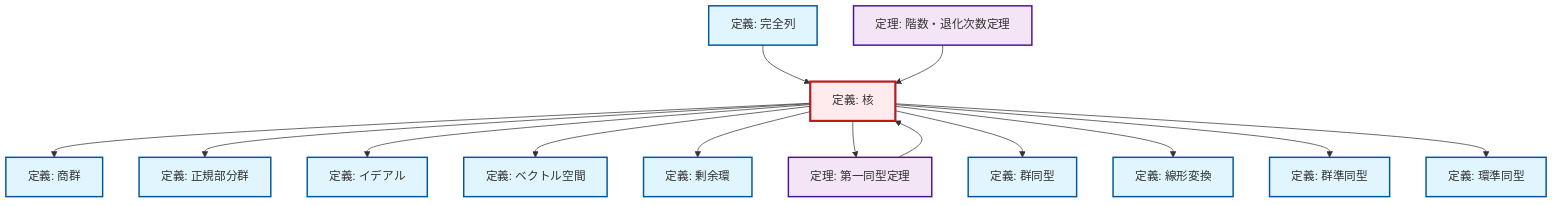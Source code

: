 graph TD
    classDef definition fill:#e1f5fe,stroke:#01579b,stroke-width:2px
    classDef theorem fill:#f3e5f5,stroke:#4a148c,stroke-width:2px
    classDef axiom fill:#fff3e0,stroke:#e65100,stroke-width:2px
    classDef example fill:#e8f5e9,stroke:#1b5e20,stroke-width:2px
    classDef current fill:#ffebee,stroke:#b71c1c,stroke-width:3px
    def-homomorphism["定義: 群準同型"]:::definition
    thm-rank-nullity["定理: 階数・退化次数定理"]:::theorem
    def-kernel["定義: 核"]:::definition
    def-isomorphism["定義: 群同型"]:::definition
    def-normal-subgroup["定義: 正規部分群"]:::definition
    def-vector-space["定義: ベクトル空間"]:::definition
    thm-first-isomorphism["定理: 第一同型定理"]:::theorem
    def-ring-homomorphism["定義: 環準同型"]:::definition
    def-linear-transformation["定義: 線形変換"]:::definition
    def-quotient-ring["定義: 剰余環"]:::definition
    def-exact-sequence["定義: 完全列"]:::definition
    def-quotient-group["定義: 商群"]:::definition
    def-ideal["定義: イデアル"]:::definition
    def-kernel --> def-quotient-group
    def-kernel --> def-normal-subgroup
    def-exact-sequence --> def-kernel
    def-kernel --> def-ideal
    def-kernel --> def-vector-space
    def-kernel --> def-quotient-ring
    def-kernel --> thm-first-isomorphism
    def-kernel --> def-isomorphism
    thm-rank-nullity --> def-kernel
    def-kernel --> def-linear-transformation
    def-kernel --> def-homomorphism
    def-kernel --> def-ring-homomorphism
    thm-first-isomorphism --> def-kernel
    class def-kernel current